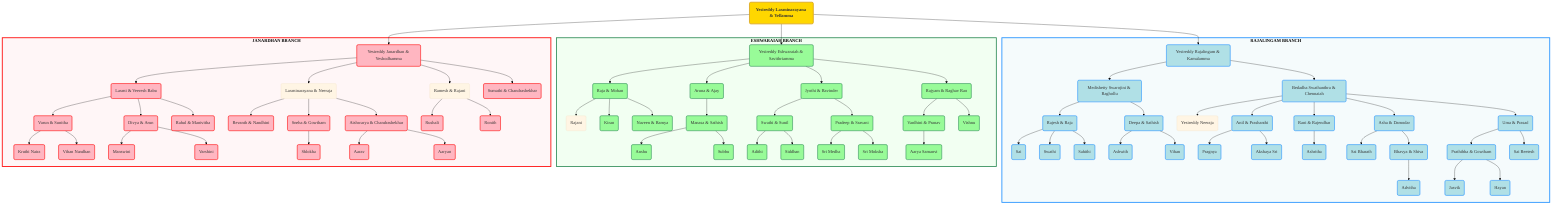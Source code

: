 ---
config:
  theme: base
  themeVariables:
    primaryColor: '#FFF5E4'
    edgeLabelBackground: '#FFF'
    fontFamily: verdana
---
flowchart TD
 subgraph BR1["<b>RAJALINGAM BRANCH</b>"]
    direction TB
        GP1("Yesireddy Rajalingam & Kamalamma")
        C1A("Medishetty Swarojini & Raghollu")
        C1B("Bedadha Swathanthra & Chennaiah")
        G1A("Rajesh & Raja")
        Sai("Sai")
        Swathi("Swathi")
        Sahithi("Sahithi")
        G1B("Deepa & Sathish")
        Ashwith("Ashwith")
        Vihan("Vihan")
        G1C("Yesireddy Neeraja")
        G1D("Anil & Prashanthi")
        Pragnya("Pragnya")
        Akshaya("Akshaya Sri")
        G1E("Rani & Rajendhar")
        Ashritha("Ashritha")
        G1F("Asha & Damodar")
        SaiBharath("Sai Bharath")
        G1K("Bhavya & Shiva")
        Advitha("Advitha")
        G1G("Uma & Prasad")
        G1H("Prathibha & Gowtham")
        Jasvik("Jasvik")
        Hayan("Hayan")
        Reetesh("Sai Reetesh")
  end
 subgraph BR2["<b>ESHWARAIAH BRANCH</b>"]
    direction TB
        GP2("Yesireddy Eshwaraiah & Savithriamma")
        C2A("Raja & Mohan")
        C2B("Aruna & Ajay")
        C2C("Jyothi & Ravinder")
        C2D("Rajyam & Raghav Rao")
        G2A("Rajani")
        Kiran("Kiran")
        G2B("Naveen & Ramya")
        G2C("Manasa & Sathish")
        Anshu("Anshu")
        Subbu("Subbu")
        G2D("Swathi & Sunil")
        Adithi("Adithi")
        Siddhan("Siddhan")
        G2E("Pradeep & Sravani")
        Medha("Sri Medha")
        Moksha("Sri Moksha")
        G2F("Vardhini & Pranav")
        Samanvi("Aarya Samanvi")
        Vishnu("Vishnu")
  end
 subgraph BR3["<b>JANARDHAN BRANCH</b>"]
    direction TB
        GP3("Yesireddy Janardhan & Yeshodhamma")
        C3A("Laxmi & Veeresh Babu")
        C3B("Laxminarayana & Neeraja")
        C3C("Ramesh & Rajani")
        C3D("Sumathi & Chandrashekhar")
        G3A("Varun & Sunitha")
        Kruthi("Kruthi Naira")
        Vihan2("Vihan Nandhan")
        G3B("Divya & Arun")
        Manswini("Manswini")
        Varshini("Varshini")
        G3C("Rahul & Manivitha")
        G3D("Revanth & Nandhini")
        G3E("Sneha & Gowtham")
        Shlokha("Shlokha")
        G3F("Aishwarya & Chandrashekhar")
        Aarav("Aarav")
        Aaryan("Aaryan")
        Rushali("Rushali")
        Ronith("Ronith")
  end
    ROOT("<center><b>Yesireddy Laxminarayana &amp; Yellamma</b></center>") --> GP1 & GP2 & GP3
    GP1 --> C1A & C1B
    C1A --> G1A & G1B
    G1A --> Sai & Swathi & Sahithi
    G1B --> Ashwith & Vihan
    C1B --> G1C & G1D & G1E & G1F & G1G
    G1D --> Pragnya & Akshaya
    G1E --> Ashritha
    G1F --> SaiBharath & G1K
    G1K --> Advitha
    G1G --> G1H & Reetesh
    G1H --> Jasvik & Hayan
    GP2 --> C2A & C2B & C2C & C2D
    C2A --> G2A & Kiran & G2B
    C2B --> G2C
    G2C --> Anshu & Subbu
    C2C --> G2D & G2E
    G2D --> Adithi & Siddhan
    G2E --> Medha & Moksha
    C2D --> G2F & Vishnu
    G2F --> Samanvi
    GP3 --> C3A & C3B & C3C & C3D
    C3A --> G3A & G3B & G3C
    G3A --> Kruthi & Vihan2
    G3B --> Manswini & Varshini
    C3B --> G3D & G3E & G3F
    G3E --> Shlokha
    G3F --> Aarav & Aaryan
    C3C --> Rushali & Ronith
     GP1:::branch1
     C1A:::branch1
     C1B:::branch1
     G1A:::branch1
     Sai:::branch1
     Swathi:::branch1
     Sahithi:::branch1
     G1B:::branch1
     Ashwith:::branch1
     Vihan:::branch1
     G1C:::branch1.cross
     G1D:::branch1
     Pragnya:::branch1
     Akshaya:::branch1
     G1E:::branch1
     Ashritha:::branch1
     G1F:::branch1
     SaiBharath:::branch1
     G1K:::branch1
     Advitha:::branch1
     G1G:::branch1
     G1H:::branch1
     Jasvik:::branch1
     Hayan:::branch1
     Reetesh:::branch1
     GP2:::branch2
     C2A:::branch2
     C2B:::branch2
     C2C:::branch2
     C2D:::branch2
     G2A:::branch2.cross
     Kiran:::branch2
     G2B:::branch2
     G2C:::branch2
     Anshu:::branch2
     Subbu:::branch2
     G2D:::branch2
     Adithi:::branch2
     Siddhan:::branch2
     G2E:::branch2
     Medha:::branch2
     Moksha:::branch2
     G2F:::branch2
     Samanvi:::branch2
     Vishnu:::branch2
     GP3:::branch3
     C3A:::branch3
     C3B:::branch3.cross
     C3C:::branch3.cross
     C3D:::branch3
     G3A:::branch3
     Kruthi:::branch3
     Vihan2:::branch3
     G3B:::branch3
     Manswini:::branch3
     Varshini:::branch3
     G3C:::branch3
     G3D:::branch3
     G3E:::branch3
     Shlokha:::branch3
     G3F:::branch3
     Aarav:::branch3
     Aaryan:::branch3
     Rushali:::branch3
     Ronith:::branch3
     ROOT:::root
    classDef root fill:#FFD700,stroke:#DAA520,stroke-width:3px
    classDef branch1 fill:#B0E0E6,stroke:#1E90FF,stroke-width:2px
    classDef branch2 fill:#98FB98,stroke:#2E8B57,stroke-width:2px
    classDef branch3 fill:#FFB6C1,stroke:#FF0000,stroke-width:2px
    classDef cross fill:none,stroke:#0000FF,stroke-width:3px,stroke-dasharray:3 3
    style BR1 fill:#B0E0E620,stroke:#1E90FF,stroke-width:3px
    style BR2 fill:#98FB9820,stroke:#2E8B57,stroke-width:3px
    style BR3 fill:#FFB6C120,stroke:#FF0000,stroke-width:3px